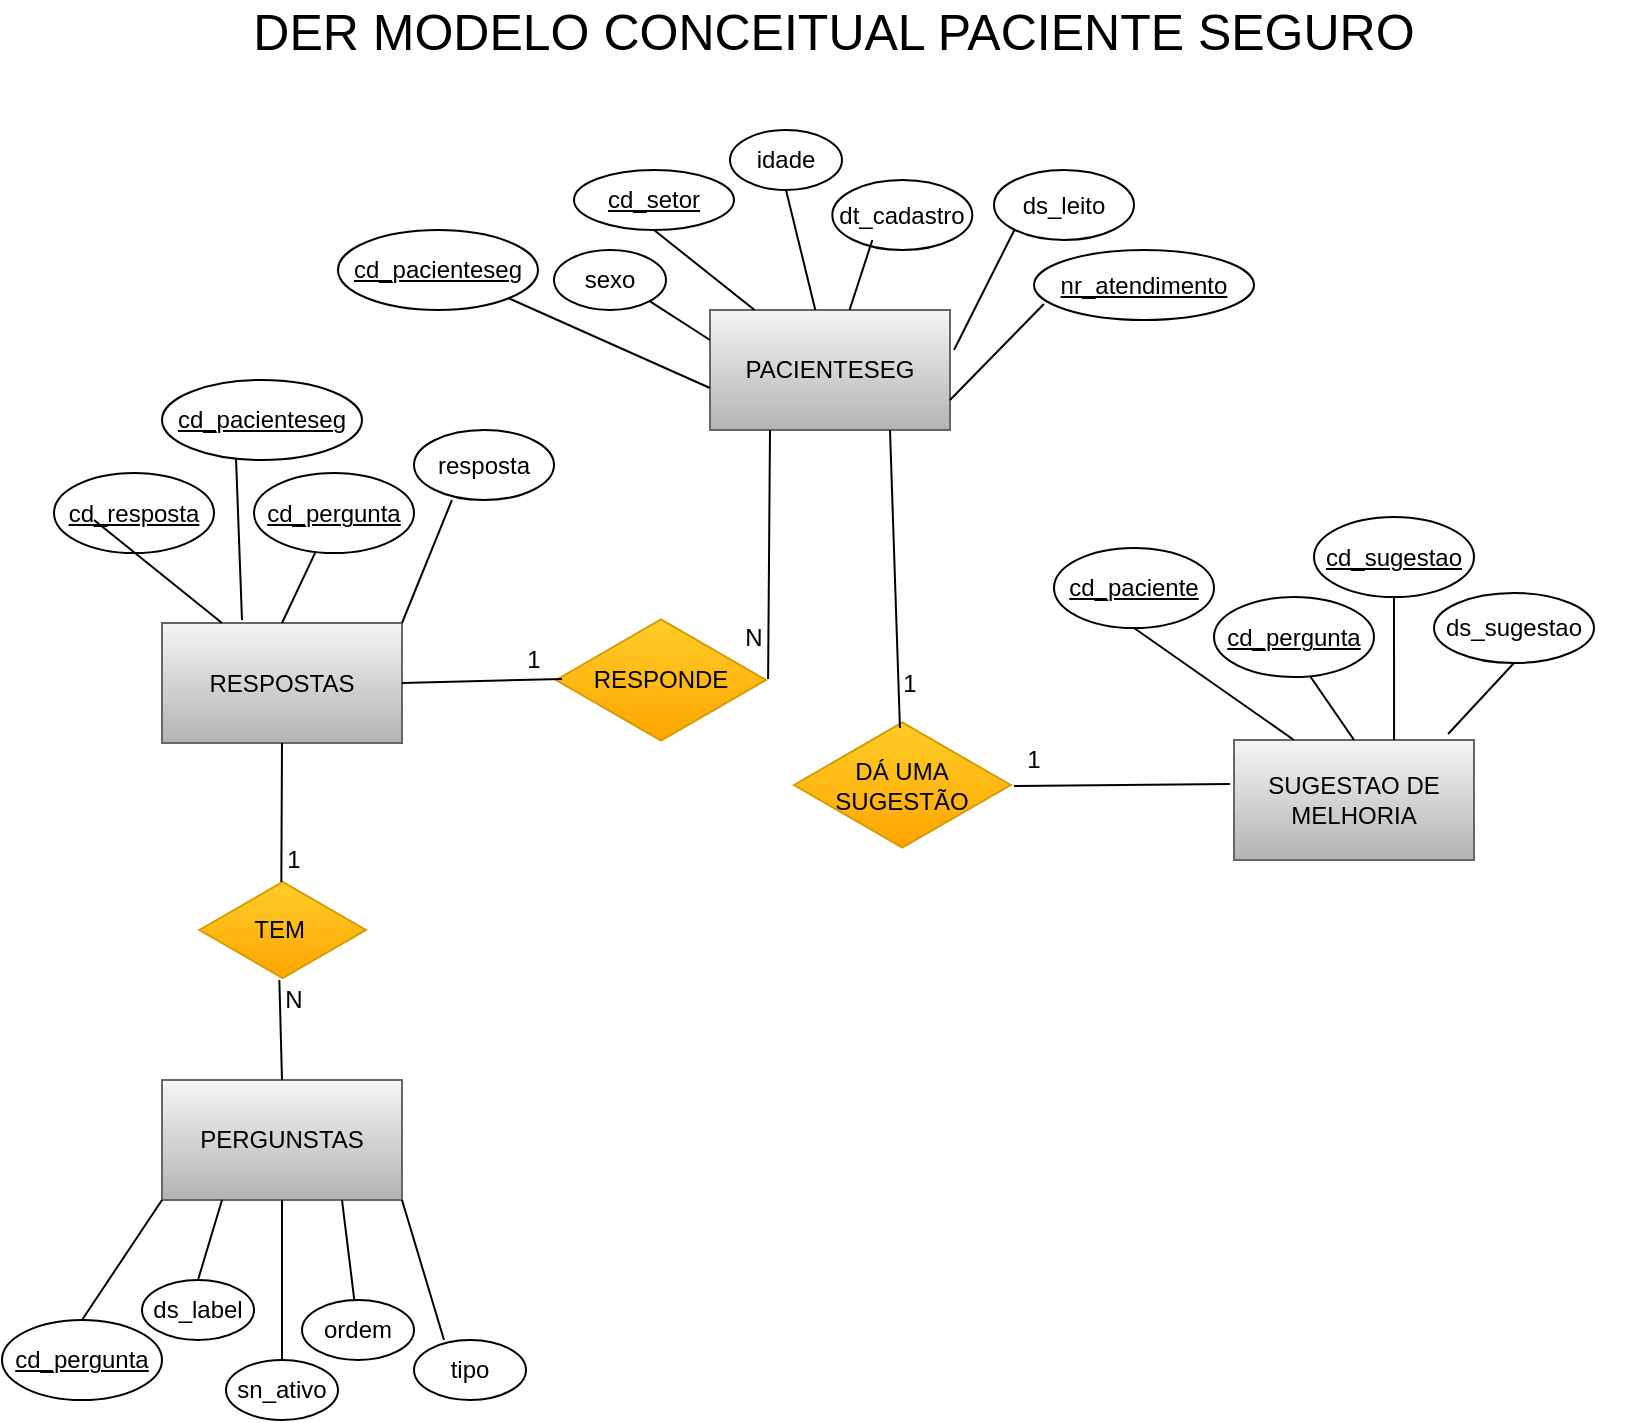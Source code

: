 <mxfile version="20.8.20" type="github">
  <diagram name="Página-1" id="lvezbziOvVTKFPXictXV">
    <mxGraphModel dx="1707" dy="476" grid="1" gridSize="10" guides="1" tooltips="1" connect="1" arrows="1" fold="1" page="1" pageScale="1" pageWidth="827" pageHeight="1169" math="0" shadow="0">
      <root>
        <mxCell id="0" />
        <mxCell id="1" parent="0" />
        <mxCell id="6l608WstGpifkdP8yGG4-1" value="PACIENTESEG" style="rounded=0;whiteSpace=wrap;html=1;fillColor=#f5f5f5;gradientColor=#b3b3b3;strokeColor=#666666;" vertex="1" parent="1">
          <mxGeometry x="348" y="185" width="120" height="60" as="geometry" />
        </mxCell>
        <mxCell id="6l608WstGpifkdP8yGG4-2" value="PERGUNSTAS" style="rounded=0;whiteSpace=wrap;html=1;fillColor=#f5f5f5;gradientColor=#b3b3b3;strokeColor=#666666;" vertex="1" parent="1">
          <mxGeometry x="74" y="570" width="120" height="60" as="geometry" />
        </mxCell>
        <mxCell id="6l608WstGpifkdP8yGG4-3" value="RESPOSTAS" style="rounded=0;whiteSpace=wrap;html=1;fillColor=#f5f5f5;gradientColor=#b3b3b3;strokeColor=#666666;" vertex="1" parent="1">
          <mxGeometry x="74" y="341.5" width="120" height="60" as="geometry" />
        </mxCell>
        <mxCell id="6l608WstGpifkdP8yGG4-4" value="SUGESTAO DE MELHORIA" style="rounded=0;whiteSpace=wrap;html=1;fillColor=#f5f5f5;gradientColor=#b3b3b3;strokeColor=#666666;" vertex="1" parent="1">
          <mxGeometry x="610" y="400" width="120" height="60" as="geometry" />
        </mxCell>
        <mxCell id="6l608WstGpifkdP8yGG4-5" value="&lt;font style=&quot;font-size: 25px;&quot;&gt;DER MODELO CONCEITUAL PACIENTE SEGURO&lt;/font&gt;" style="text;html=1;strokeColor=none;fillColor=none;align=center;verticalAlign=middle;whiteSpace=wrap;rounded=0;" vertex="1" parent="1">
          <mxGeometry x="10" y="30" width="800" height="30" as="geometry" />
        </mxCell>
        <mxCell id="6l608WstGpifkdP8yGG4-7" value="&lt;u&gt;cd_pacienteseg&lt;/u&gt;" style="ellipse;whiteSpace=wrap;html=1;fontSize=12;" vertex="1" parent="1">
          <mxGeometry x="162" y="145" width="100" height="40" as="geometry" />
        </mxCell>
        <mxCell id="6l608WstGpifkdP8yGG4-8" value="sexo" style="ellipse;whiteSpace=wrap;html=1;fontSize=12;" vertex="1" parent="1">
          <mxGeometry x="270" y="155" width="56" height="30" as="geometry" />
        </mxCell>
        <mxCell id="6l608WstGpifkdP8yGG4-9" value="&lt;u&gt;cd_setor&lt;/u&gt;" style="ellipse;whiteSpace=wrap;html=1;fontSize=12;" vertex="1" parent="1">
          <mxGeometry x="280" y="115" width="80" height="30" as="geometry" />
        </mxCell>
        <mxCell id="6l608WstGpifkdP8yGG4-10" value="idade" style="ellipse;whiteSpace=wrap;html=1;fontSize=12;" vertex="1" parent="1">
          <mxGeometry x="358" y="95" width="56" height="30" as="geometry" />
        </mxCell>
        <mxCell id="6l608WstGpifkdP8yGG4-11" value="dt_cadastro" style="ellipse;whiteSpace=wrap;html=1;fontSize=12;" vertex="1" parent="1">
          <mxGeometry x="409.16" y="120" width="70" height="35" as="geometry" />
        </mxCell>
        <mxCell id="6l608WstGpifkdP8yGG4-12" value="ds_leito" style="ellipse;whiteSpace=wrap;html=1;fontSize=12;" vertex="1" parent="1">
          <mxGeometry x="490" y="115" width="70" height="35" as="geometry" />
        </mxCell>
        <mxCell id="6l608WstGpifkdP8yGG4-13" value="&lt;u&gt;nr_atendimento&lt;/u&gt;" style="ellipse;whiteSpace=wrap;html=1;fontSize=12;" vertex="1" parent="1">
          <mxGeometry x="510" y="155" width="110" height="35" as="geometry" />
        </mxCell>
        <mxCell id="6l608WstGpifkdP8yGG4-14" value="" style="endArrow=none;html=1;rounded=0;fontSize=12;entryX=0.045;entryY=0.771;entryDx=0;entryDy=0;entryPerimeter=0;exitX=1;exitY=0.75;exitDx=0;exitDy=0;" edge="1" parent="1" source="6l608WstGpifkdP8yGG4-1" target="6l608WstGpifkdP8yGG4-13">
          <mxGeometry width="50" height="50" relative="1" as="geometry">
            <mxPoint x="450" y="225" as="sourcePoint" />
            <mxPoint x="500" y="175" as="targetPoint" />
          </mxGeometry>
        </mxCell>
        <mxCell id="6l608WstGpifkdP8yGG4-15" value="" style="endArrow=none;html=1;rounded=0;fontSize=12;entryX=0;entryY=1;entryDx=0;entryDy=0;" edge="1" parent="1" target="6l608WstGpifkdP8yGG4-12">
          <mxGeometry width="50" height="50" relative="1" as="geometry">
            <mxPoint x="470" y="205" as="sourcePoint" />
            <mxPoint x="500" y="175" as="targetPoint" />
          </mxGeometry>
        </mxCell>
        <mxCell id="6l608WstGpifkdP8yGG4-16" value="" style="endArrow=none;html=1;rounded=0;fontSize=12;entryX=0.286;entryY=0.857;entryDx=0;entryDy=0;entryPerimeter=0;" edge="1" parent="1" source="6l608WstGpifkdP8yGG4-1" target="6l608WstGpifkdP8yGG4-11">
          <mxGeometry width="50" height="50" relative="1" as="geometry">
            <mxPoint x="450" y="225" as="sourcePoint" />
            <mxPoint x="500" y="175" as="targetPoint" />
          </mxGeometry>
        </mxCell>
        <mxCell id="6l608WstGpifkdP8yGG4-17" value="" style="endArrow=none;html=1;rounded=0;fontSize=12;entryX=0.5;entryY=1;entryDx=0;entryDy=0;" edge="1" parent="1" source="6l608WstGpifkdP8yGG4-1" target="6l608WstGpifkdP8yGG4-10">
          <mxGeometry width="50" height="50" relative="1" as="geometry">
            <mxPoint x="450" y="225" as="sourcePoint" />
            <mxPoint x="500" y="175" as="targetPoint" />
          </mxGeometry>
        </mxCell>
        <mxCell id="6l608WstGpifkdP8yGG4-18" value="" style="endArrow=none;html=1;rounded=0;fontSize=12;entryX=0.5;entryY=1;entryDx=0;entryDy=0;" edge="1" parent="1" source="6l608WstGpifkdP8yGG4-1" target="6l608WstGpifkdP8yGG4-9">
          <mxGeometry width="50" height="50" relative="1" as="geometry">
            <mxPoint x="450" y="225" as="sourcePoint" />
            <mxPoint x="500" y="175" as="targetPoint" />
          </mxGeometry>
        </mxCell>
        <mxCell id="6l608WstGpifkdP8yGG4-19" value="" style="endArrow=none;html=1;rounded=0;fontSize=12;entryX=1;entryY=1;entryDx=0;entryDy=0;exitX=0;exitY=0.25;exitDx=0;exitDy=0;" edge="1" parent="1" source="6l608WstGpifkdP8yGG4-1" target="6l608WstGpifkdP8yGG4-8">
          <mxGeometry width="50" height="50" relative="1" as="geometry">
            <mxPoint x="450" y="225" as="sourcePoint" />
            <mxPoint x="500" y="175" as="targetPoint" />
          </mxGeometry>
        </mxCell>
        <mxCell id="6l608WstGpifkdP8yGG4-20" value="" style="endArrow=none;html=1;rounded=0;fontSize=12;entryX=1;entryY=1;entryDx=0;entryDy=0;exitX=0;exitY=0.65;exitDx=0;exitDy=0;exitPerimeter=0;" edge="1" parent="1" source="6l608WstGpifkdP8yGG4-1" target="6l608WstGpifkdP8yGG4-7">
          <mxGeometry width="50" height="50" relative="1" as="geometry">
            <mxPoint x="450" y="225" as="sourcePoint" />
            <mxPoint x="500" y="175" as="targetPoint" />
          </mxGeometry>
        </mxCell>
        <mxCell id="6l608WstGpifkdP8yGG4-21" value="&lt;u&gt;cd_pergunta&lt;/u&gt;" style="ellipse;whiteSpace=wrap;html=1;fontSize=12;" vertex="1" parent="1">
          <mxGeometry x="-6" y="690" width="80" height="40" as="geometry" />
        </mxCell>
        <mxCell id="6l608WstGpifkdP8yGG4-22" value="ds_label" style="ellipse;whiteSpace=wrap;html=1;fontSize=12;" vertex="1" parent="1">
          <mxGeometry x="64" y="670" width="56" height="30" as="geometry" />
        </mxCell>
        <mxCell id="6l608WstGpifkdP8yGG4-23" value="sn_ativo" style="ellipse;whiteSpace=wrap;html=1;fontSize=12;" vertex="1" parent="1">
          <mxGeometry x="106" y="710" width="56" height="30" as="geometry" />
        </mxCell>
        <mxCell id="6l608WstGpifkdP8yGG4-24" value="ordem" style="ellipse;whiteSpace=wrap;html=1;fontSize=12;" vertex="1" parent="1">
          <mxGeometry x="144" y="680" width="56" height="30" as="geometry" />
        </mxCell>
        <mxCell id="6l608WstGpifkdP8yGG4-25" value="tipo" style="ellipse;whiteSpace=wrap;html=1;fontSize=12;" vertex="1" parent="1">
          <mxGeometry x="200" y="700" width="56" height="30" as="geometry" />
        </mxCell>
        <mxCell id="6l608WstGpifkdP8yGG4-27" value="" style="endArrow=none;html=1;rounded=0;fontSize=12;entryX=0;entryY=1;entryDx=0;entryDy=0;exitX=0.5;exitY=0;exitDx=0;exitDy=0;" edge="1" parent="1" source="6l608WstGpifkdP8yGG4-21" target="6l608WstGpifkdP8yGG4-2">
          <mxGeometry width="50" height="50" relative="1" as="geometry">
            <mxPoint x="390" y="730" as="sourcePoint" />
            <mxPoint x="440" y="680" as="targetPoint" />
          </mxGeometry>
        </mxCell>
        <mxCell id="6l608WstGpifkdP8yGG4-28" value="" style="endArrow=none;html=1;rounded=0;fontSize=12;entryX=0.25;entryY=1;entryDx=0;entryDy=0;exitX=0.5;exitY=0;exitDx=0;exitDy=0;" edge="1" parent="1" source="6l608WstGpifkdP8yGG4-22" target="6l608WstGpifkdP8yGG4-2">
          <mxGeometry width="50" height="50" relative="1" as="geometry">
            <mxPoint x="390" y="730" as="sourcePoint" />
            <mxPoint x="440" y="680" as="targetPoint" />
          </mxGeometry>
        </mxCell>
        <mxCell id="6l608WstGpifkdP8yGG4-30" value="" style="endArrow=none;html=1;rounded=0;fontSize=12;entryX=0.5;entryY=1;entryDx=0;entryDy=0;exitX=0.5;exitY=0;exitDx=0;exitDy=0;" edge="1" parent="1" source="6l608WstGpifkdP8yGG4-23" target="6l608WstGpifkdP8yGG4-2">
          <mxGeometry width="50" height="50" relative="1" as="geometry">
            <mxPoint x="390" y="730" as="sourcePoint" />
            <mxPoint x="440" y="680" as="targetPoint" />
          </mxGeometry>
        </mxCell>
        <mxCell id="6l608WstGpifkdP8yGG4-31" value="" style="endArrow=none;html=1;rounded=0;fontSize=12;entryX=0.75;entryY=1;entryDx=0;entryDy=0;" edge="1" parent="1" source="6l608WstGpifkdP8yGG4-24" target="6l608WstGpifkdP8yGG4-2">
          <mxGeometry width="50" height="50" relative="1" as="geometry">
            <mxPoint x="390" y="730" as="sourcePoint" />
            <mxPoint x="440" y="680" as="targetPoint" />
          </mxGeometry>
        </mxCell>
        <mxCell id="6l608WstGpifkdP8yGG4-32" value="" style="endArrow=none;html=1;rounded=0;fontSize=12;entryX=1;entryY=1;entryDx=0;entryDy=0;exitX=0.268;exitY=0;exitDx=0;exitDy=0;exitPerimeter=0;" edge="1" parent="1" source="6l608WstGpifkdP8yGG4-25" target="6l608WstGpifkdP8yGG4-2">
          <mxGeometry width="50" height="50" relative="1" as="geometry">
            <mxPoint x="390" y="730" as="sourcePoint" />
            <mxPoint x="440" y="680" as="targetPoint" />
          </mxGeometry>
        </mxCell>
        <mxCell id="6l608WstGpifkdP8yGG4-33" value="&lt;u&gt;cd_pergunta&lt;/u&gt;" style="ellipse;whiteSpace=wrap;html=1;fontSize=12;" vertex="1" parent="1">
          <mxGeometry x="120" y="266.5" width="80" height="40" as="geometry" />
        </mxCell>
        <mxCell id="6l608WstGpifkdP8yGG4-34" value="&lt;u&gt;cd_pacienteseg&lt;/u&gt;" style="ellipse;whiteSpace=wrap;html=1;fontSize=12;" vertex="1" parent="1">
          <mxGeometry x="74" y="220" width="100" height="40" as="geometry" />
        </mxCell>
        <mxCell id="6l608WstGpifkdP8yGG4-35" value="&lt;u&gt;cd_resposta&lt;/u&gt;" style="ellipse;whiteSpace=wrap;html=1;fontSize=12;" vertex="1" parent="1">
          <mxGeometry x="20" y="266.5" width="80" height="40" as="geometry" />
        </mxCell>
        <mxCell id="6l608WstGpifkdP8yGG4-36" value="resposta" style="ellipse;whiteSpace=wrap;html=1;fontSize=12;" vertex="1" parent="1">
          <mxGeometry x="200" y="245" width="70" height="35" as="geometry" />
        </mxCell>
        <mxCell id="6l608WstGpifkdP8yGG4-37" value="" style="endArrow=none;html=1;rounded=0;fontSize=12;exitX=0.25;exitY=0;exitDx=0;exitDy=0;" edge="1" parent="1" source="6l608WstGpifkdP8yGG4-3">
          <mxGeometry width="50" height="50" relative="1" as="geometry">
            <mxPoint x="50" y="340" as="sourcePoint" />
            <mxPoint x="40" y="290" as="targetPoint" />
          </mxGeometry>
        </mxCell>
        <mxCell id="6l608WstGpifkdP8yGG4-38" value="" style="endArrow=none;html=1;rounded=0;fontSize=12;exitX=0.5;exitY=0;exitDx=0;exitDy=0;" edge="1" parent="1" source="6l608WstGpifkdP8yGG4-3" target="6l608WstGpifkdP8yGG4-33">
          <mxGeometry width="50" height="50" relative="1" as="geometry">
            <mxPoint x="79" y="340" as="sourcePoint" />
            <mxPoint x="110" y="270" as="targetPoint" />
          </mxGeometry>
        </mxCell>
        <mxCell id="6l608WstGpifkdP8yGG4-39" value="" style="endArrow=none;html=1;rounded=0;fontSize=12;entryX=0.37;entryY=0.975;entryDx=0;entryDy=0;entryPerimeter=0;" edge="1" parent="1" target="6l608WstGpifkdP8yGG4-34">
          <mxGeometry width="50" height="50" relative="1" as="geometry">
            <mxPoint x="114" y="340" as="sourcePoint" />
            <mxPoint x="164" y="290" as="targetPoint" />
          </mxGeometry>
        </mxCell>
        <mxCell id="6l608WstGpifkdP8yGG4-40" value="" style="endArrow=none;html=1;rounded=0;fontSize=12;exitX=1;exitY=0;exitDx=0;exitDy=0;entryX=0.271;entryY=1;entryDx=0;entryDy=0;entryPerimeter=0;" edge="1" parent="1" source="6l608WstGpifkdP8yGG4-3" target="6l608WstGpifkdP8yGG4-36">
          <mxGeometry width="50" height="50" relative="1" as="geometry">
            <mxPoint x="203" y="340" as="sourcePoint" />
            <mxPoint x="253" y="290" as="targetPoint" />
          </mxGeometry>
        </mxCell>
        <mxCell id="6l608WstGpifkdP8yGG4-41" value="TEM&amp;nbsp;" style="html=1;whiteSpace=wrap;aspect=fixed;shape=isoRectangle;fontSize=12;fillColor=#ffcd28;gradientColor=#ffa500;strokeColor=#d79b00;" vertex="1" parent="1">
          <mxGeometry x="92.67" y="470" width="83.33" height="50" as="geometry" />
        </mxCell>
        <mxCell id="6l608WstGpifkdP8yGG4-42" value="RESPONDE" style="html=1;whiteSpace=wrap;aspect=fixed;shape=isoRectangle;fontSize=12;fillColor=#ffcd28;gradientColor=#ffa500;strokeColor=#d79b00;" vertex="1" parent="1">
          <mxGeometry x="271" y="338.5" width="105" height="63" as="geometry" />
        </mxCell>
        <mxCell id="6l608WstGpifkdP8yGG4-43" value="DÁ UMA SUGESTÃO" style="html=1;whiteSpace=wrap;aspect=fixed;shape=isoRectangle;fontSize=12;fillColor=#ffcd28;gradientColor=#ffa500;strokeColor=#d79b00;" vertex="1" parent="1">
          <mxGeometry x="390" y="390" width="108.33" height="65" as="geometry" />
        </mxCell>
        <mxCell id="6l608WstGpifkdP8yGG4-44" value="" style="endArrow=none;html=1;rounded=0;fontSize=12;entryX=0.5;entryY=1;entryDx=0;entryDy=0;exitX=0.492;exitY=0.02;exitDx=0;exitDy=0;exitPerimeter=0;" edge="1" parent="1" source="6l608WstGpifkdP8yGG4-41" target="6l608WstGpifkdP8yGG4-3">
          <mxGeometry width="50" height="50" relative="1" as="geometry">
            <mxPoint x="390" y="460" as="sourcePoint" />
            <mxPoint x="440" y="410" as="targetPoint" />
          </mxGeometry>
        </mxCell>
        <mxCell id="6l608WstGpifkdP8yGG4-45" value="" style="endArrow=none;html=1;rounded=0;fontSize=12;exitX=0.48;exitY=1;exitDx=0;exitDy=0;exitPerimeter=0;entryX=0.5;entryY=0;entryDx=0;entryDy=0;" edge="1" parent="1" source="6l608WstGpifkdP8yGG4-41" target="6l608WstGpifkdP8yGG4-2">
          <mxGeometry width="50" height="50" relative="1" as="geometry">
            <mxPoint x="390" y="460" as="sourcePoint" />
            <mxPoint x="440" y="410" as="targetPoint" />
          </mxGeometry>
        </mxCell>
        <mxCell id="6l608WstGpifkdP8yGG4-46" value="" style="endArrow=none;html=1;rounded=0;fontSize=12;exitX=1.01;exitY=0.492;exitDx=0;exitDy=0;exitPerimeter=0;entryX=0.25;entryY=1;entryDx=0;entryDy=0;" edge="1" parent="1" source="6l608WstGpifkdP8yGG4-42" target="6l608WstGpifkdP8yGG4-1">
          <mxGeometry width="50" height="50" relative="1" as="geometry">
            <mxPoint x="390" y="460" as="sourcePoint" />
            <mxPoint x="377" y="250" as="targetPoint" />
          </mxGeometry>
        </mxCell>
        <mxCell id="6l608WstGpifkdP8yGG4-47" value="" style="endArrow=none;html=1;rounded=0;fontSize=12;entryX=0.029;entryY=0.492;entryDx=0;entryDy=0;entryPerimeter=0;exitX=1;exitY=0.5;exitDx=0;exitDy=0;" edge="1" parent="1" source="6l608WstGpifkdP8yGG4-3" target="6l608WstGpifkdP8yGG4-42">
          <mxGeometry width="50" height="50" relative="1" as="geometry">
            <mxPoint x="390" y="460" as="sourcePoint" />
            <mxPoint x="440" y="410" as="targetPoint" />
          </mxGeometry>
        </mxCell>
        <mxCell id="6l608WstGpifkdP8yGG4-48" value="" style="endArrow=none;html=1;rounded=0;fontSize=12;entryX=0.75;entryY=1;entryDx=0;entryDy=0;exitX=0.489;exitY=0.062;exitDx=0;exitDy=0;exitPerimeter=0;" edge="1" parent="1" source="6l608WstGpifkdP8yGG4-43" target="6l608WstGpifkdP8yGG4-1">
          <mxGeometry width="50" height="50" relative="1" as="geometry">
            <mxPoint x="530" y="300" as="sourcePoint" />
            <mxPoint x="440" y="410" as="targetPoint" />
          </mxGeometry>
        </mxCell>
        <mxCell id="6l608WstGpifkdP8yGG4-49" value="" style="endArrow=none;html=1;rounded=0;fontSize=12;exitX=-0.017;exitY=0.367;exitDx=0;exitDy=0;exitPerimeter=0;" edge="1" parent="1" source="6l608WstGpifkdP8yGG4-4">
          <mxGeometry width="50" height="50" relative="1" as="geometry">
            <mxPoint x="630" y="400" as="sourcePoint" />
            <mxPoint x="500" y="423" as="targetPoint" />
          </mxGeometry>
        </mxCell>
        <mxCell id="6l608WstGpifkdP8yGG4-50" value="&lt;u&gt;cd_paciente&lt;/u&gt;" style="ellipse;whiteSpace=wrap;html=1;fontSize=12;" vertex="1" parent="1">
          <mxGeometry x="520" y="304" width="80" height="40" as="geometry" />
        </mxCell>
        <mxCell id="6l608WstGpifkdP8yGG4-51" value="&lt;u&gt;cd_pergunta&lt;/u&gt;" style="ellipse;whiteSpace=wrap;html=1;fontSize=12;" vertex="1" parent="1">
          <mxGeometry x="600" y="328.5" width="80" height="40" as="geometry" />
        </mxCell>
        <mxCell id="6l608WstGpifkdP8yGG4-52" value="1" style="text;html=1;strokeColor=none;fillColor=none;align=center;verticalAlign=middle;whiteSpace=wrap;rounded=0;fontSize=12;" vertex="1" parent="1">
          <mxGeometry x="120" y="450" width="40" height="20" as="geometry" />
        </mxCell>
        <mxCell id="6l608WstGpifkdP8yGG4-53" value="N" style="text;html=1;strokeColor=none;fillColor=none;align=center;verticalAlign=middle;whiteSpace=wrap;rounded=0;fontSize=12;" vertex="1" parent="1">
          <mxGeometry x="120" y="520" width="40" height="20" as="geometry" />
        </mxCell>
        <mxCell id="6l608WstGpifkdP8yGG4-54" value="1" style="text;html=1;strokeColor=none;fillColor=none;align=center;verticalAlign=middle;whiteSpace=wrap;rounded=0;fontSize=12;" vertex="1" parent="1">
          <mxGeometry x="240" y="350" width="40" height="20" as="geometry" />
        </mxCell>
        <mxCell id="6l608WstGpifkdP8yGG4-55" value="N" style="text;html=1;strokeColor=none;fillColor=none;align=center;verticalAlign=middle;whiteSpace=wrap;rounded=0;fontSize=12;" vertex="1" parent="1">
          <mxGeometry x="350" y="338.5" width="40" height="20" as="geometry" />
        </mxCell>
        <mxCell id="6l608WstGpifkdP8yGG4-57" value="1" style="text;html=1;strokeColor=none;fillColor=none;align=center;verticalAlign=middle;whiteSpace=wrap;rounded=0;fontSize=12;" vertex="1" parent="1">
          <mxGeometry x="428" y="361.5" width="40" height="20" as="geometry" />
        </mxCell>
        <mxCell id="6l608WstGpifkdP8yGG4-58" value="1" style="text;html=1;strokeColor=none;fillColor=none;align=center;verticalAlign=middle;whiteSpace=wrap;rounded=0;fontSize=12;" vertex="1" parent="1">
          <mxGeometry x="490" y="400" width="40" height="20" as="geometry" />
        </mxCell>
        <mxCell id="6l608WstGpifkdP8yGG4-59" value="&lt;u&gt;cd_sugestao&lt;/u&gt;" style="ellipse;whiteSpace=wrap;html=1;fontSize=12;" vertex="1" parent="1">
          <mxGeometry x="650" y="288.5" width="80" height="40" as="geometry" />
        </mxCell>
        <mxCell id="6l608WstGpifkdP8yGG4-60" value="ds_sugestao" style="ellipse;whiteSpace=wrap;html=1;fontSize=12;" vertex="1" parent="1">
          <mxGeometry x="710" y="326.5" width="80" height="35" as="geometry" />
        </mxCell>
        <mxCell id="6l608WstGpifkdP8yGG4-61" value="" style="endArrow=none;html=1;rounded=0;fontSize=12;exitX=0.5;exitY=1;exitDx=0;exitDy=0;entryX=0.25;entryY=0;entryDx=0;entryDy=0;" edge="1" parent="1" source="6l608WstGpifkdP8yGG4-50" target="6l608WstGpifkdP8yGG4-4">
          <mxGeometry width="50" height="50" relative="1" as="geometry">
            <mxPoint x="390" y="260" as="sourcePoint" />
            <mxPoint x="440" y="210" as="targetPoint" />
          </mxGeometry>
        </mxCell>
        <mxCell id="6l608WstGpifkdP8yGG4-62" value="" style="endArrow=none;html=1;rounded=0;fontSize=12;exitX=0.5;exitY=0;exitDx=0;exitDy=0;entryX=0.6;entryY=0.988;entryDx=0;entryDy=0;entryPerimeter=0;" edge="1" parent="1" source="6l608WstGpifkdP8yGG4-4" target="6l608WstGpifkdP8yGG4-51">
          <mxGeometry width="50" height="50" relative="1" as="geometry">
            <mxPoint x="390" y="260" as="sourcePoint" />
            <mxPoint x="630" y="330" as="targetPoint" />
          </mxGeometry>
        </mxCell>
        <mxCell id="6l608WstGpifkdP8yGG4-63" value="" style="endArrow=none;html=1;rounded=0;fontSize=12;exitX=0.667;exitY=0;exitDx=0;exitDy=0;exitPerimeter=0;entryX=0.5;entryY=1;entryDx=0;entryDy=0;" edge="1" parent="1" source="6l608WstGpifkdP8yGG4-4" target="6l608WstGpifkdP8yGG4-59">
          <mxGeometry width="50" height="50" relative="1" as="geometry">
            <mxPoint x="390" y="260" as="sourcePoint" />
            <mxPoint x="440" y="210" as="targetPoint" />
          </mxGeometry>
        </mxCell>
        <mxCell id="6l608WstGpifkdP8yGG4-64" value="" style="endArrow=none;html=1;rounded=0;fontSize=12;exitX=0.892;exitY=-0.05;exitDx=0;exitDy=0;exitPerimeter=0;entryX=0.5;entryY=1;entryDx=0;entryDy=0;" edge="1" parent="1" source="6l608WstGpifkdP8yGG4-4" target="6l608WstGpifkdP8yGG4-60">
          <mxGeometry width="50" height="50" relative="1" as="geometry">
            <mxPoint x="390" y="260" as="sourcePoint" />
            <mxPoint x="440" y="210" as="targetPoint" />
          </mxGeometry>
        </mxCell>
      </root>
    </mxGraphModel>
  </diagram>
</mxfile>
